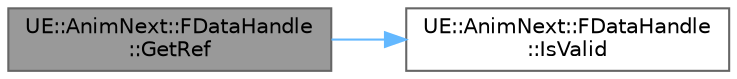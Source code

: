 digraph "UE::AnimNext::FDataHandle::GetRef"
{
 // INTERACTIVE_SVG=YES
 // LATEX_PDF_SIZE
  bgcolor="transparent";
  edge [fontname=Helvetica,fontsize=10,labelfontname=Helvetica,labelfontsize=10];
  node [fontname=Helvetica,fontsize=10,shape=box,height=0.2,width=0.4];
  rankdir="LR";
  Node1 [id="Node000001",label="UE::AnimNext::FDataHandle\l::GetRef",height=0.2,width=0.4,color="gray40", fillcolor="grey60", style="filled", fontcolor="black",tooltip=" "];
  Node1 -> Node2 [id="edge1_Node000001_Node000002",color="steelblue1",style="solid",tooltip=" "];
  Node2 [id="Node000002",label="UE::AnimNext::FDataHandle\l::IsValid",height=0.2,width=0.4,color="grey40", fillcolor="white", style="filled",URL="$d3/dbe/structUE_1_1AnimNext_1_1FDataHandle.html#a2ca9a374d7fe4c459d3679162daa9097",tooltip=" "];
}
